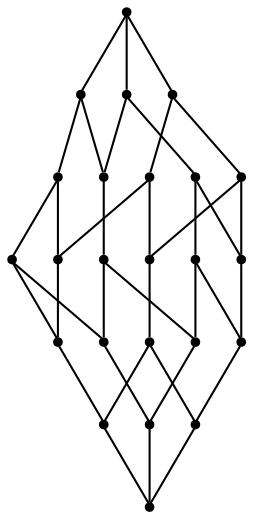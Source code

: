 graph {
  node [shape=point,comment="{\"directed\":false,\"doi\":\"10.1007/978-3-540-31843-9_19\",\"figure\":\"10 (1)\"}"]

  v0 [pos="593.7187704396802,1140.8501889970569"]
  v1 [pos="593.7187704396802,948.8918569352891"]
  v2 [pos="581.7175826671512,1236.8293073442248"]
  v3 [pos="557.7204056140988,1284.8199473487007"]
  v4 [pos="545.7192178415697,972.8876696692573"]
  v5 [pos="533.7201205941134,1068.8668515947131"]
  v6 [pos="533.7201205941134,1260.825151867337"]
  v7 [pos="509.7198037790697,1308.8136937883166"]
  v8 [pos="449.7222031704215,984.8835256364612"]
  v9 [pos="437.7230820766715,1080.863724814521"]
  v10 [pos="413.72279705668603,1128.854364818997"]
  v11 [pos="413.72279705668603,1320.8126650916206"]
  v12 [pos="401.7247331486192,948.8918569352893"]
  v13 [pos="401.7247331486192,1140.8501889970566"]
  v14 [pos="377.72443223110463,1188.840765423245"]
  v15 [pos="365.7263683230378,1284.8199473487007"]
  v16 [pos="305.7277025799419,960.8907964494495"]
  v17 [pos="281.72739371366276,1008.8793383704292"]
  v18 [pos="281.72739371366276,1200.837638643053"]
  v19 [pos="269.7293377543605,1296.8168205685088"]
  v20 [pos="257.72814600744914,984.8835256364612"]
  v21 [pos="233.73097292877907,1032.8751828935413"]
  v22 [pos="221.7287478424782,1128.854364818997"]
  v23 [pos="221.7287478424782,1320.8126650916206"]

  v0 -- v1 [id="-1",pos="593.7187704396802,1140.8501889970569 593.7187704396802,948.8918569352891 593.7187704396802,948.8918569352891 593.7187704396802,948.8918569352891"]
  v23 -- v11 [id="-2",pos="221.7287478424782,1320.8126650916206 413.72279705668603,1320.8126650916206 413.72279705668603,1320.8126650916206 413.72279705668603,1320.8126650916206"]
  v23 -- v22 [id="-3",pos="221.7287478424782,1320.8126650916206 221.7287478424782,1128.854364818997 221.7287478424782,1128.854364818997 221.7287478424782,1128.854364818997"]
  v23 -- v19 [id="-4",pos="221.7287478424782,1320.8126650916206 269.7293377543605,1296.8168205685088 269.7293377543605,1296.8168205685088 269.7293377543605,1296.8168205685088"]
  v22 -- v21 [id="-5",pos="221.7287478424782,1128.854364818997 233.73097292877907,1032.8751828935413 233.73097292877907,1032.8751828935413 233.73097292877907,1032.8751828935413"]
  v22 -- v10 [id="-6",pos="221.7287478424782,1128.854364818997 413.72279705668603,1128.854364818997 413.72279705668603,1128.854364818997 413.72279705668603,1128.854364818997"]
  v21 -- v20 [id="-7",pos="233.73097292877907,1032.8751828935413 257.72814600744914,984.8835256364612 257.72814600744914,984.8835256364612 257.72814600744914,984.8835256364612"]
  v21 -- v17 [id="-8",pos="233.73097292877907,1032.8751828935413 281.72739371366276,1008.8793383704292 281.72739371366276,1008.8793383704292 281.72739371366276,1008.8793383704292"]
  v20 -- v16 [id="-9",pos="257.72814600744914,984.8835256364612 305.7277025799419,960.8907964494495 305.7277025799419,960.8907964494495 305.7277025799419,960.8907964494495"]
  v20 -- v8 [id="-10",pos="257.72814600744914,984.8835256364612 449.7222031704215,984.8835256364612 449.7222031704215,984.8835256364612 449.7222031704215,984.8835256364612"]
  v19 -- v18 [id="-11",pos="269.7293377543605,1296.8168205685088 281.72739371366276,1200.837638643053 281.72739371366276,1200.837638643053 281.72739371366276,1200.837638643053"]
  v19 -- v15 [id="-12",pos="269.7293377543605,1296.8168205685088 365.7263683230378,1284.8199473487007 365.7263683230378,1284.8199473487007 365.7263683230378,1284.8199473487007"]
  v18 -- v14 [id="-13",pos="281.72739371366276,1200.837638643053 377.72443223110463,1188.840765423245 377.72443223110463,1188.840765423245 377.72443223110463,1188.840765423245"]
  v18 -- v17 [id="-14",pos="281.72739371366276,1200.837638643053 281.72739371366276,1008.8793383704292 281.72739371366276,1008.8793383704292 281.72739371366276,1008.8793383704292"]
  v17 -- v16 [id="-15",pos="281.72739371366276,1008.8793383704292 305.7277025799419,960.8907964494495 305.7277025799419,960.8907964494495 305.7277025799419,960.8907964494495"]
  v16 -- v12 [id="-16",pos="305.7277025799419,960.8907964494495 401.7247331486192,948.8918569352893 401.7247331486192,948.8918569352893 401.7247331486192,948.8918569352893"]
  v15 -- v14 [id="-17",pos="365.7263683230378,1284.8199473487007 377.72443223110463,1188.840765423245 377.72443223110463,1188.840765423245 377.72443223110463,1188.840765423245"]
  v15 -- v3 [id="-18",pos="365.7263683230378,1284.8199473487007 557.7204056140988,1284.8199473487007 557.7204056140988,1284.8199473487007 557.7204056140988,1284.8199473487007"]
  v14 -- v13 [id="-19",pos="377.72443223110463,1188.840765423245 401.7247331486192,1140.8501889970566 401.7247331486192,1140.8501889970566 401.7247331486192,1140.8501889970566"]
  v13 -- v0 [id="-20",pos="401.7247331486192,1140.8501889970566 593.7187704396802,1140.8501889970569 593.7187704396802,1140.8501889970569 593.7187704396802,1140.8501889970569"]
  v13 -- v12 [id="-21",pos="401.7247331486192,1140.8501889970566 401.7247331486192,948.8918569352893 401.7247331486192,948.8918569352893 401.7247331486192,948.8918569352893"]
  v12 -- v1 [id="-22",pos="401.7247331486192,948.8918569352893 593.7187704396802,948.8918569352891 593.7187704396802,948.8918569352891 593.7187704396802,948.8918569352891"]
  v11 -- v10 [id="-23",pos="413.72279705668603,1320.8126650916206 413.72279705668603,1128.854364818997 413.72279705668603,1128.854364818997 413.72279705668603,1128.854364818997"]
  v11 -- v7 [id="-24",pos="413.72279705668603,1320.8126650916206 509.7198037790697,1308.8136937883166 509.7198037790697,1308.8136937883166 509.7198037790697,1308.8136937883166"]
  v10 -- v9 [id="-25",pos="413.72279705668603,1128.854364818997 437.7230820766715,1080.863724814521 437.7230820766715,1080.863724814521 437.7230820766715,1080.863724814521"]
  v9 -- v8 [id="-26",pos="437.7230820766715,1080.863724814521 449.7222031704215,984.8835256364612 449.7222031704215,984.8835256364612 449.7222031704215,984.8835256364612"]
  v9 -- v5 [id="-27",pos="437.7230820766715,1080.863724814521 533.7201205941134,1068.8668515947131 533.7201205941134,1068.8668515947131 533.7201205941134,1068.8668515947131"]
  v8 -- v4 [id="-28",pos="449.7222031704215,984.8835256364612 545.7192178415697,972.8876696692573 545.7192178415697,972.8876696692573 545.7192178415697,972.8876696692573"]
  v7 -- v6 [id="-29",pos="509.7198037790697,1308.8136937883166 533.7201205941134,1260.825151867337 533.7201205941134,1260.825151867337 533.7201205941134,1260.825151867337"]
  v7 -- v3 [id="-30",pos="509.7198037790697,1308.8136937883166 557.7204056140988,1284.8199473487007 557.7204056140988,1284.8199473487007 557.7204056140988,1284.8199473487007"]
  v6 -- v5 [id="-31",pos="533.7201205941134,1260.825151867337 533.7201205941134,1068.8668515947131 533.7201205941134,1068.8668515947131 533.7201205941134,1068.8668515947131"]
  v6 -- v2 [id="-32",pos="533.7201205941134,1260.825151867337 581.7175826671512,1236.8293073442248 581.7175826671512,1236.8293073442248 581.7175826671512,1236.8293073442248"]
  v5 -- v4 [id="-33",pos="533.7201205941134,1068.8668515947131 545.7192178415697,972.8876696692573 545.7192178415697,972.8876696692573 545.7192178415697,972.8876696692573"]
  v4 -- v1 [id="-34",pos="545.7192178415697,972.8876696692573 593.7187704396802,948.8918569352891 593.7187704396802,948.8918569352891 593.7187704396802,948.8918569352891"]
  v3 -- v2 [id="-35",pos="557.7204056140988,1284.8199473487007 581.7175826671512,1236.8293073442248 581.7175826671512,1236.8293073442248 581.7175826671512,1236.8293073442248"]
  v2 -- v0 [id="-36",pos="581.7175826671512,1236.8293073442248 593.7187704396802,1140.8501889970569 593.7187704396802,1140.8501889970569 593.7187704396802,1140.8501889970569"]
}